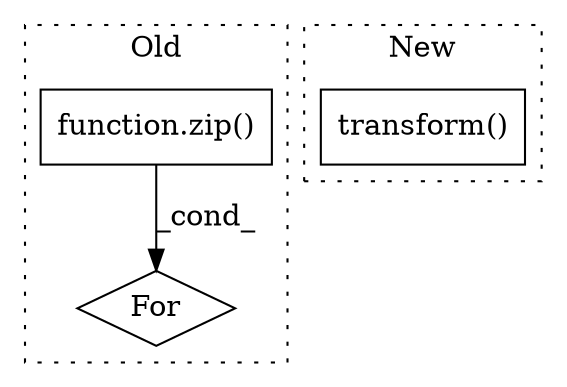 digraph G {
subgraph cluster0 {
1 [label="function.zip()" a="75" s="15352,15378" l="4,1" shape="box"];
3 [label="For" a="107" s="15317,15379" l="4,10" shape="diamond"];
label = "Old";
style="dotted";
}
subgraph cluster1 {
2 [label="transform()" a="75" s="15051,15092" l="13,1" shape="box"];
label = "New";
style="dotted";
}
1 -> 3 [label="_cond_"];
}